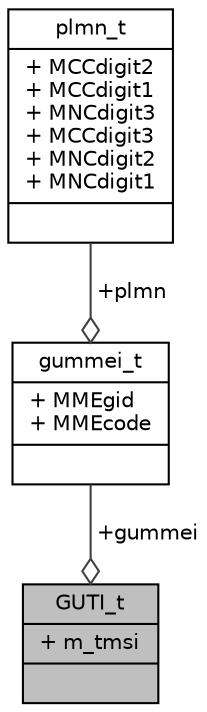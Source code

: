 digraph "GUTI_t"
{
 // LATEX_PDF_SIZE
  edge [fontname="Helvetica",fontsize="10",labelfontname="Helvetica",labelfontsize="10"];
  node [fontname="Helvetica",fontsize="10",shape=record];
  Node1 [label="{GUTI_t\n|+ m_tmsi\l|}",height=0.2,width=0.4,color="black", fillcolor="grey75", style="filled", fontcolor="black",tooltip=" "];
  Node2 -> Node1 [color="grey25",fontsize="10",style="solid",label=" +gummei" ,arrowhead="odiamond",fontname="Helvetica"];
  Node2 [label="{gummei_t\n|+ MMEgid\l+ MMEcode\l|}",height=0.2,width=0.4,color="black", fillcolor="white", style="filled",URL="$structgummei__t.html",tooltip=" "];
  Node3 -> Node2 [color="grey25",fontsize="10",style="solid",label=" +plmn" ,arrowhead="odiamond",fontname="Helvetica"];
  Node3 [label="{plmn_t\n|+ MCCdigit2\l+ MCCdigit1\l+ MNCdigit3\l+ MCCdigit3\l+ MNCdigit2\l+ MNCdigit1\l|}",height=0.2,width=0.4,color="black", fillcolor="white", style="filled",URL="$structplmn__t.html",tooltip=" "];
}
